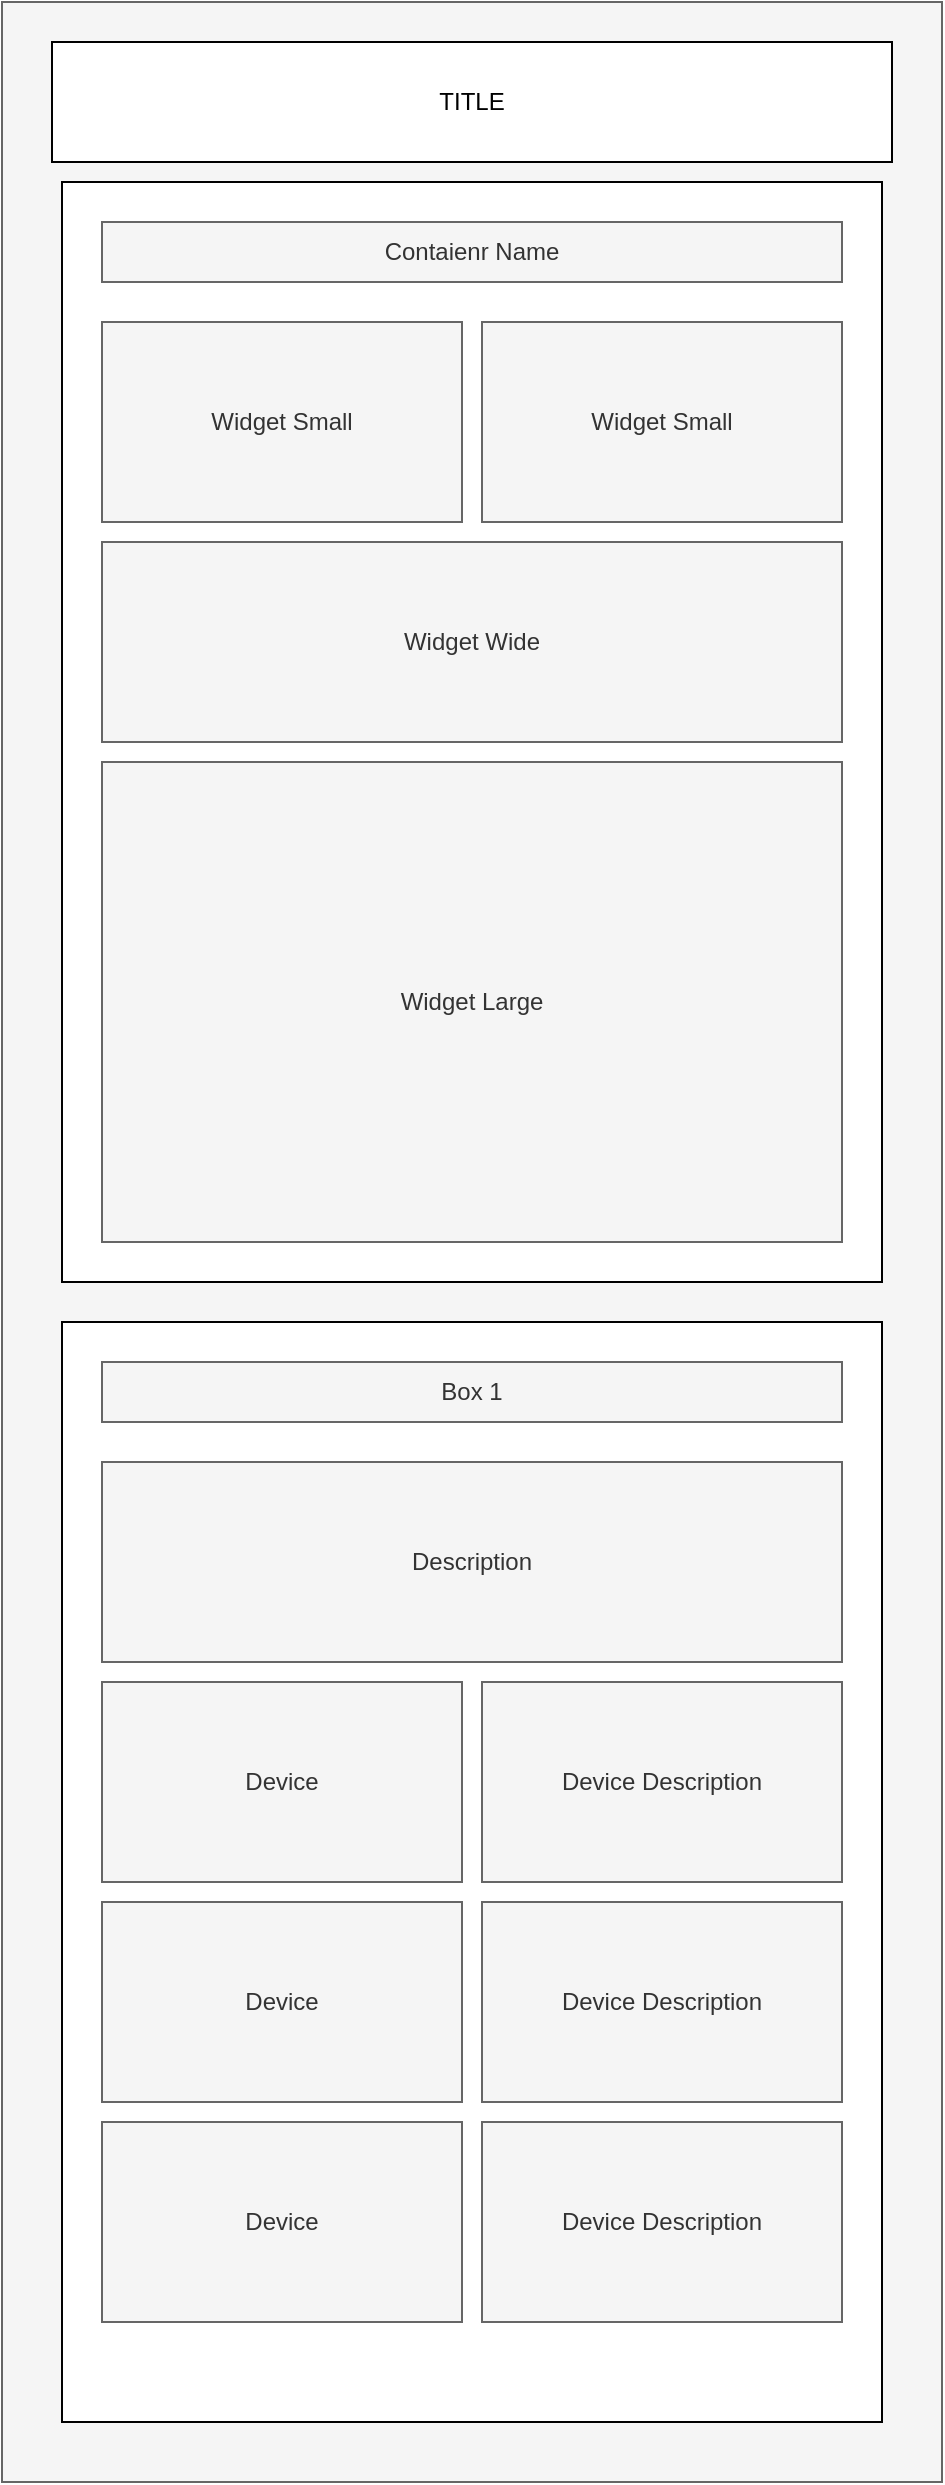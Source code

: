 <mxfile>
    <diagram id="tF_GdVHEsHdy9o1XKxg5" name="Page-1">
        <mxGraphModel dx="1384" dy="1344" grid="1" gridSize="10" guides="1" tooltips="1" connect="1" arrows="1" fold="1" page="1" pageScale="1" pageWidth="850" pageHeight="1100" math="0" shadow="0">
            <root>
                <mxCell id="0"/>
                <mxCell id="1" parent="0"/>
                <mxCell id="2" value="" style="whiteSpace=wrap;html=1;fillColor=#f5f5f5;fontColor=#333333;strokeColor=#666666;" parent="1" vertex="1">
                    <mxGeometry x="-160" y="50" width="470" height="1240" as="geometry"/>
                </mxCell>
                <mxCell id="3" value="TITLE" style="whiteSpace=wrap;html=1;" parent="1" vertex="1">
                    <mxGeometry x="-135" y="70" width="420" height="60" as="geometry"/>
                </mxCell>
                <mxCell id="4" value="" style="whiteSpace=wrap;html=1;" parent="1" vertex="1">
                    <mxGeometry x="-130" y="140" width="410" height="550" as="geometry"/>
                </mxCell>
                <mxCell id="5" value="Contaienr Name" style="whiteSpace=wrap;html=1;fillColor=#f5f5f5;fontColor=#333333;strokeColor=#666666;" parent="1" vertex="1">
                    <mxGeometry x="-110" y="160" width="370" height="30" as="geometry"/>
                </mxCell>
                <mxCell id="6" value="Widget Small" style="whiteSpace=wrap;html=1;fillColor=#f5f5f5;fontColor=#333333;strokeColor=#666666;" parent="1" vertex="1">
                    <mxGeometry x="-110" y="210" width="180" height="100" as="geometry"/>
                </mxCell>
                <mxCell id="8" value="Widget Small" style="whiteSpace=wrap;html=1;fillColor=#f5f5f5;fontColor=#333333;strokeColor=#666666;" parent="1" vertex="1">
                    <mxGeometry x="80" y="210" width="180" height="100" as="geometry"/>
                </mxCell>
                <mxCell id="9" value="Widget Wide" style="whiteSpace=wrap;html=1;fillColor=#f5f5f5;fontColor=#333333;strokeColor=#666666;" parent="1" vertex="1">
                    <mxGeometry x="-110" y="320" width="370" height="100" as="geometry"/>
                </mxCell>
                <mxCell id="10" value="Widget Large" style="whiteSpace=wrap;html=1;fillColor=#f5f5f5;fontColor=#333333;strokeColor=#666666;" parent="1" vertex="1">
                    <mxGeometry x="-110" y="430" width="370" height="240" as="geometry"/>
                </mxCell>
                <mxCell id="14" value="" style="whiteSpace=wrap;html=1;" vertex="1" parent="1">
                    <mxGeometry x="-130" y="710" width="410" height="550" as="geometry"/>
                </mxCell>
                <mxCell id="15" value="Box 1" style="whiteSpace=wrap;html=1;fillColor=#f5f5f5;fontColor=#333333;strokeColor=#666666;" vertex="1" parent="1">
                    <mxGeometry x="-110" y="730" width="370" height="30" as="geometry"/>
                </mxCell>
                <mxCell id="18" value="Description" style="whiteSpace=wrap;html=1;fillColor=#f5f5f5;fontColor=#333333;strokeColor=#666666;" vertex="1" parent="1">
                    <mxGeometry x="-110" y="780" width="370" height="100" as="geometry"/>
                </mxCell>
                <mxCell id="20" value="Device" style="whiteSpace=wrap;html=1;fillColor=#f5f5f5;fontColor=#333333;strokeColor=#666666;" vertex="1" parent="1">
                    <mxGeometry x="-110" y="890" width="180" height="100" as="geometry"/>
                </mxCell>
                <mxCell id="21" value="Device Description" style="whiteSpace=wrap;html=1;fillColor=#f5f5f5;fontColor=#333333;strokeColor=#666666;" vertex="1" parent="1">
                    <mxGeometry x="80" y="890" width="180" height="100" as="geometry"/>
                </mxCell>
                <mxCell id="22" value="Device" style="whiteSpace=wrap;html=1;fillColor=#f5f5f5;fontColor=#333333;strokeColor=#666666;" vertex="1" parent="1">
                    <mxGeometry x="-110" y="1000" width="180" height="100" as="geometry"/>
                </mxCell>
                <mxCell id="23" value="Device Description" style="whiteSpace=wrap;html=1;fillColor=#f5f5f5;fontColor=#333333;strokeColor=#666666;" vertex="1" parent="1">
                    <mxGeometry x="80" y="1000" width="180" height="100" as="geometry"/>
                </mxCell>
                <mxCell id="24" value="Device" style="whiteSpace=wrap;html=1;fillColor=#f5f5f5;fontColor=#333333;strokeColor=#666666;" vertex="1" parent="1">
                    <mxGeometry x="-110" y="1110" width="180" height="100" as="geometry"/>
                </mxCell>
                <mxCell id="25" value="Device Description" style="whiteSpace=wrap;html=1;fillColor=#f5f5f5;fontColor=#333333;strokeColor=#666666;" vertex="1" parent="1">
                    <mxGeometry x="80" y="1110" width="180" height="100" as="geometry"/>
                </mxCell>
            </root>
        </mxGraphModel>
    </diagram>
</mxfile>